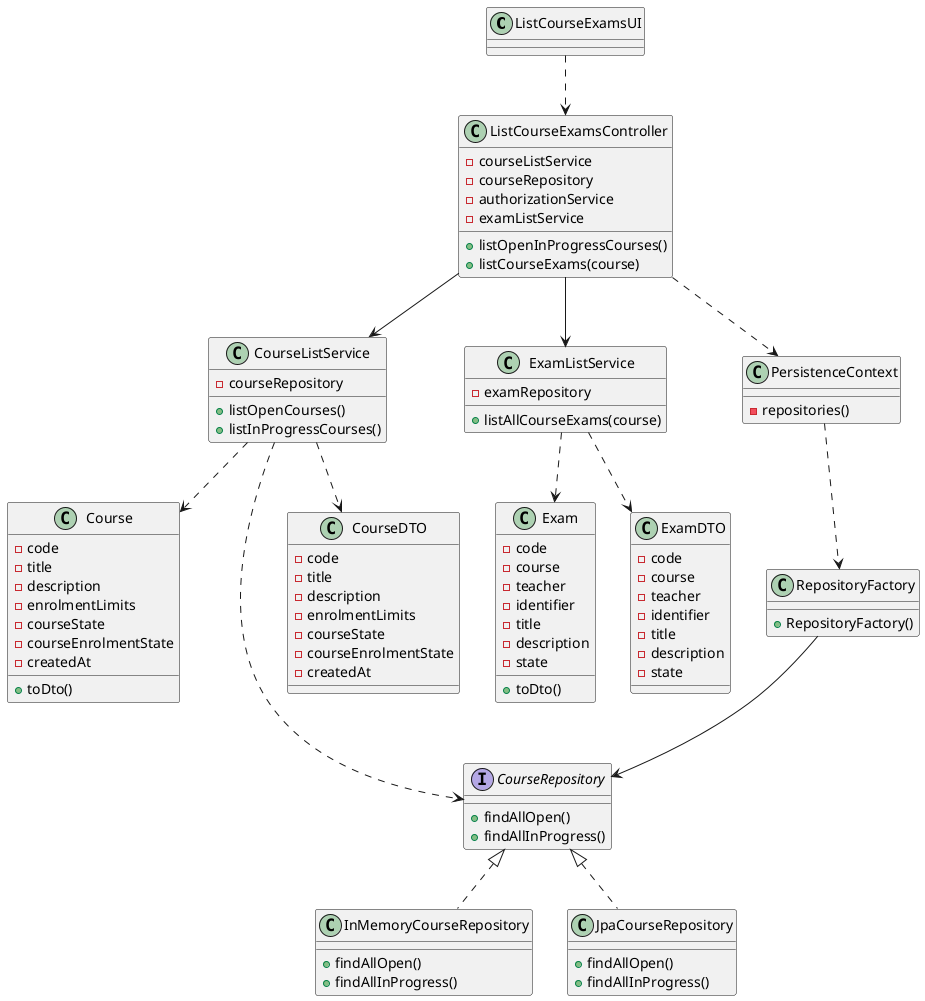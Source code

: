@startuml US2003_CD

class ListCourseExamsUI {

}

class ListCourseExamsController {
- courseListService
- courseRepository
- authorizationService
- examListService
+ listOpenInProgressCourses()
+ listCourseExams(course)
}


class Course {
  - code
  - title
  - description
  - enrolmentLimits
  - courseState
  - courseEnrolmentState
  - createdAt
  + toDto()
}

class RepositoryFactory {
  + RepositoryFactory()
}

interface CourseRepository {
  + findAllOpen()
  + findAllInProgress()
}

class CourseListService {
  - courseRepository

  + listOpenCourses()
  + listInProgressCourses()
}

class ExamListService {
- examRepository
+ listAllCourseExams(course)

}

class Exam {
- code
- course
- teacher
- identifier
- title
- description
- state
+ toDto()
}

class ExamDTO {
- code
- course
- teacher
- identifier
- title
- description
- state
}

class CourseDTO {
  - code
  - title
  - description
  - enrolmentLimits
  - courseState
  - courseEnrolmentState
  - createdAt
}



class InMemoryCourseRepository {
  + findAllOpen()
  + findAllInProgress()
}

class JpaCourseRepository {
  + findAllOpen()
  + findAllInProgress()
}

class PersistenceContext {
  - repositories()
}


PersistenceContext ..> RepositoryFactory
RepositoryFactory --> CourseRepository

CourseRepository <|.. InMemoryCourseRepository
CourseRepository <|.. JpaCourseRepository
ListCourseExamsController ..> PersistenceContext
ListCourseExamsUI ..> ListCourseExamsController

ExamListService ..> Exam
CourseListService ..> Course
CourseListService ..> CourseRepository

ExamListService ..> ExamDTO
CourseListService ..> CourseDTO

ListCourseExamsController --> CourseListService
ListCourseExamsController --> ExamListService


@enduml
